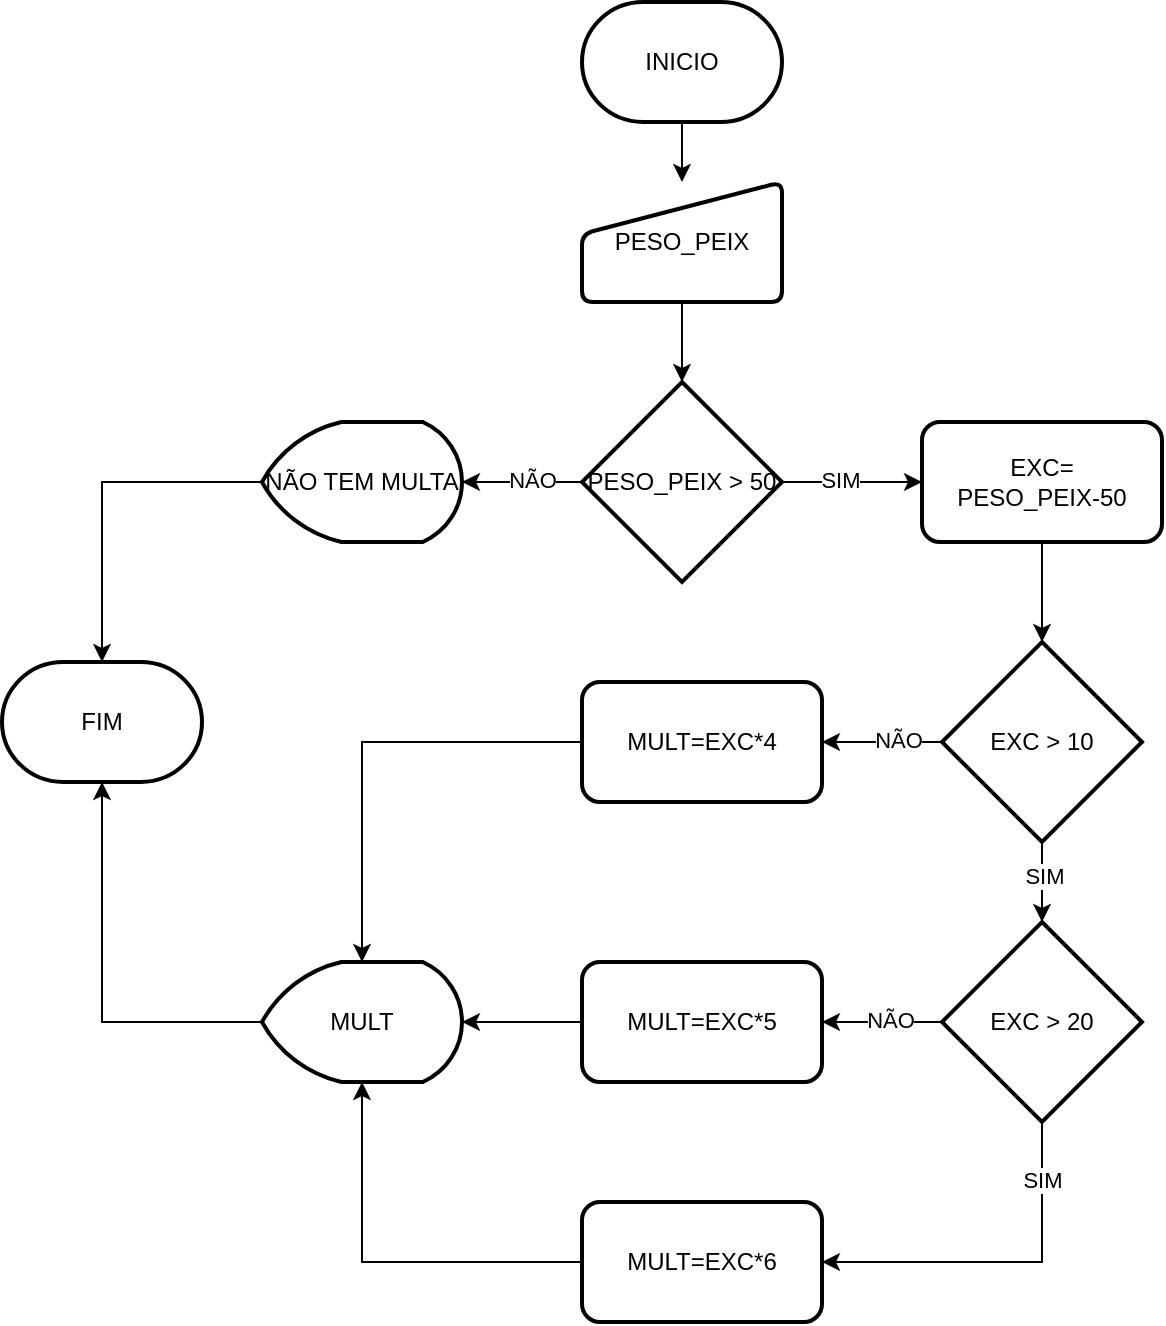 <mxfile version="21.0.6" type="device"><diagram name="Page-1" id="MLmJ8ouGC_UwntIFxa5F"><mxGraphModel dx="989" dy="1646" grid="1" gridSize="10" guides="1" tooltips="1" connect="1" arrows="1" fold="1" page="1" pageScale="1" pageWidth="850" pageHeight="1100" math="0" shadow="0"><root><mxCell id="0"/><mxCell id="1" parent="0"/><mxCell id="FImV92Xe-6mC5XPBTI3O-37" value="" style="edgeStyle=orthogonalEdgeStyle;rounded=0;orthogonalLoop=1;jettySize=auto;html=1;" edge="1" parent="1" source="FImV92Xe-6mC5XPBTI3O-1" target="FImV92Xe-6mC5XPBTI3O-2"><mxGeometry relative="1" as="geometry"/></mxCell><mxCell id="FImV92Xe-6mC5XPBTI3O-1" value="INICIO" style="strokeWidth=2;html=1;shape=mxgraph.flowchart.terminator;whiteSpace=wrap;" vertex="1" parent="1"><mxGeometry x="370" width="100" height="60" as="geometry"/></mxCell><mxCell id="FImV92Xe-6mC5XPBTI3O-38" value="" style="edgeStyle=orthogonalEdgeStyle;rounded=0;orthogonalLoop=1;jettySize=auto;html=1;" edge="1" parent="1" source="FImV92Xe-6mC5XPBTI3O-2" target="FImV92Xe-6mC5XPBTI3O-3"><mxGeometry relative="1" as="geometry"/></mxCell><mxCell id="FImV92Xe-6mC5XPBTI3O-2" value="PESO_PEIX" style="html=1;strokeWidth=2;shape=manualInput;whiteSpace=wrap;rounded=1;size=26;arcSize=11;" vertex="1" parent="1"><mxGeometry x="370" y="90" width="100" height="60" as="geometry"/></mxCell><mxCell id="FImV92Xe-6mC5XPBTI3O-12" value="" style="edgeStyle=orthogonalEdgeStyle;rounded=0;orthogonalLoop=1;jettySize=auto;html=1;" edge="1" parent="1" source="FImV92Xe-6mC5XPBTI3O-3" target="FImV92Xe-6mC5XPBTI3O-11"><mxGeometry relative="1" as="geometry"/></mxCell><mxCell id="FImV92Xe-6mC5XPBTI3O-41" value="SIM" style="edgeLabel;html=1;align=center;verticalAlign=middle;resizable=0;points=[];" vertex="1" connectable="0" parent="FImV92Xe-6mC5XPBTI3O-12"><mxGeometry x="-0.177" y="1" relative="1" as="geometry"><mxPoint as="offset"/></mxGeometry></mxCell><mxCell id="FImV92Xe-6mC5XPBTI3O-29" value="" style="edgeStyle=orthogonalEdgeStyle;rounded=0;orthogonalLoop=1;jettySize=auto;html=1;" edge="1" parent="1" source="FImV92Xe-6mC5XPBTI3O-3" target="FImV92Xe-6mC5XPBTI3O-28"><mxGeometry relative="1" as="geometry"/></mxCell><mxCell id="FImV92Xe-6mC5XPBTI3O-47" value="NÃO" style="edgeLabel;html=1;align=center;verticalAlign=middle;resizable=0;points=[];" vertex="1" connectable="0" parent="FImV92Xe-6mC5XPBTI3O-29"><mxGeometry x="-0.187" y="2" relative="1" as="geometry"><mxPoint x="-1" y="-3" as="offset"/></mxGeometry></mxCell><mxCell id="FImV92Xe-6mC5XPBTI3O-3" value="PESO_PEIX &amp;gt; 50" style="strokeWidth=2;html=1;shape=mxgraph.flowchart.decision;whiteSpace=wrap;" vertex="1" parent="1"><mxGeometry x="370" y="190" width="100" height="100" as="geometry"/></mxCell><mxCell id="FImV92Xe-6mC5XPBTI3O-42" value="" style="edgeStyle=orthogonalEdgeStyle;rounded=0;orthogonalLoop=1;jettySize=auto;html=1;" edge="1" parent="1" source="FImV92Xe-6mC5XPBTI3O-11" target="FImV92Xe-6mC5XPBTI3O-15"><mxGeometry relative="1" as="geometry"/></mxCell><mxCell id="FImV92Xe-6mC5XPBTI3O-11" value="&lt;div&gt;EXC=&lt;/div&gt;&lt;div&gt;PESO_PEIX-50&lt;br&gt;&lt;/div&gt;" style="rounded=1;whiteSpace=wrap;html=1;strokeWidth=2;" vertex="1" parent="1"><mxGeometry x="540" y="210" width="120" height="60" as="geometry"/></mxCell><mxCell id="FImV92Xe-6mC5XPBTI3O-17" value="" style="edgeStyle=orthogonalEdgeStyle;rounded=0;orthogonalLoop=1;jettySize=auto;html=1;" edge="1" parent="1" source="FImV92Xe-6mC5XPBTI3O-15" target="FImV92Xe-6mC5XPBTI3O-16"><mxGeometry relative="1" as="geometry"/></mxCell><mxCell id="FImV92Xe-6mC5XPBTI3O-44" value="SIM" style="edgeLabel;html=1;align=center;verticalAlign=middle;resizable=0;points=[];" vertex="1" connectable="0" parent="FImV92Xe-6mC5XPBTI3O-17"><mxGeometry x="-0.183" y="1" relative="1" as="geometry"><mxPoint as="offset"/></mxGeometry></mxCell><mxCell id="FImV92Xe-6mC5XPBTI3O-21" value="" style="edgeStyle=orthogonalEdgeStyle;rounded=0;orthogonalLoop=1;jettySize=auto;html=1;" edge="1" parent="1" source="FImV92Xe-6mC5XPBTI3O-15" target="FImV92Xe-6mC5XPBTI3O-20"><mxGeometry relative="1" as="geometry"/></mxCell><mxCell id="FImV92Xe-6mC5XPBTI3O-43" value="NÃO" style="edgeLabel;html=1;align=center;verticalAlign=middle;resizable=0;points=[];" vertex="1" connectable="0" parent="FImV92Xe-6mC5XPBTI3O-21"><mxGeometry x="-0.244" y="-1" relative="1" as="geometry"><mxPoint as="offset"/></mxGeometry></mxCell><mxCell id="FImV92Xe-6mC5XPBTI3O-15" value="EXC &amp;gt; 10" style="strokeWidth=2;html=1;shape=mxgraph.flowchart.decision;whiteSpace=wrap;" vertex="1" parent="1"><mxGeometry x="550" y="320" width="100" height="100" as="geometry"/></mxCell><mxCell id="FImV92Xe-6mC5XPBTI3O-23" value="" style="edgeStyle=orthogonalEdgeStyle;rounded=0;orthogonalLoop=1;jettySize=auto;html=1;" edge="1" parent="1" source="FImV92Xe-6mC5XPBTI3O-16" target="FImV92Xe-6mC5XPBTI3O-22"><mxGeometry relative="1" as="geometry"/></mxCell><mxCell id="FImV92Xe-6mC5XPBTI3O-45" value="NÃO" style="edgeLabel;html=1;align=center;verticalAlign=middle;resizable=0;points=[];" vertex="1" connectable="0" parent="FImV92Xe-6mC5XPBTI3O-23"><mxGeometry x="-0.133" y="-1" relative="1" as="geometry"><mxPoint as="offset"/></mxGeometry></mxCell><mxCell id="FImV92Xe-6mC5XPBTI3O-25" value="" style="edgeStyle=orthogonalEdgeStyle;rounded=0;orthogonalLoop=1;jettySize=auto;html=1;" edge="1" parent="1" source="FImV92Xe-6mC5XPBTI3O-16" target="FImV92Xe-6mC5XPBTI3O-24"><mxGeometry relative="1" as="geometry"><Array as="points"><mxPoint x="600" y="630"/></Array></mxGeometry></mxCell><mxCell id="FImV92Xe-6mC5XPBTI3O-46" value="SIM" style="edgeLabel;html=1;align=center;verticalAlign=middle;resizable=0;points=[];" vertex="1" connectable="0" parent="FImV92Xe-6mC5XPBTI3O-25"><mxGeometry x="-0.678" relative="1" as="geometry"><mxPoint as="offset"/></mxGeometry></mxCell><mxCell id="FImV92Xe-6mC5XPBTI3O-16" value="EXC &amp;gt; 20" style="strokeWidth=2;html=1;shape=mxgraph.flowchart.decision;whiteSpace=wrap;" vertex="1" parent="1"><mxGeometry x="550" y="460" width="100" height="100" as="geometry"/></mxCell><mxCell id="FImV92Xe-6mC5XPBTI3O-31" style="edgeStyle=orthogonalEdgeStyle;rounded=0;orthogonalLoop=1;jettySize=auto;html=1;entryX=0.5;entryY=0;entryDx=0;entryDy=0;entryPerimeter=0;" edge="1" parent="1" source="FImV92Xe-6mC5XPBTI3O-20" target="FImV92Xe-6mC5XPBTI3O-30"><mxGeometry relative="1" as="geometry"/></mxCell><mxCell id="FImV92Xe-6mC5XPBTI3O-20" value="MULT=EXC*4" style="rounded=1;whiteSpace=wrap;html=1;strokeWidth=2;" vertex="1" parent="1"><mxGeometry x="370" y="340" width="120" height="60" as="geometry"/></mxCell><mxCell id="FImV92Xe-6mC5XPBTI3O-32" style="edgeStyle=orthogonalEdgeStyle;rounded=0;orthogonalLoop=1;jettySize=auto;html=1;entryX=1;entryY=0.5;entryDx=0;entryDy=0;entryPerimeter=0;" edge="1" parent="1" source="FImV92Xe-6mC5XPBTI3O-22" target="FImV92Xe-6mC5XPBTI3O-30"><mxGeometry relative="1" as="geometry"/></mxCell><mxCell id="FImV92Xe-6mC5XPBTI3O-22" value="MULT=EXC*5" style="rounded=1;whiteSpace=wrap;html=1;strokeWidth=2;" vertex="1" parent="1"><mxGeometry x="370" y="480" width="120" height="60" as="geometry"/></mxCell><mxCell id="FImV92Xe-6mC5XPBTI3O-33" style="edgeStyle=orthogonalEdgeStyle;rounded=0;orthogonalLoop=1;jettySize=auto;html=1;entryX=0.5;entryY=1;entryDx=0;entryDy=0;entryPerimeter=0;" edge="1" parent="1" source="FImV92Xe-6mC5XPBTI3O-24" target="FImV92Xe-6mC5XPBTI3O-30"><mxGeometry relative="1" as="geometry"/></mxCell><mxCell id="FImV92Xe-6mC5XPBTI3O-24" value="MULT=EXC*6" style="rounded=1;whiteSpace=wrap;html=1;strokeWidth=2;" vertex="1" parent="1"><mxGeometry x="370" y="600" width="120" height="60" as="geometry"/></mxCell><mxCell id="FImV92Xe-6mC5XPBTI3O-35" style="edgeStyle=orthogonalEdgeStyle;rounded=0;orthogonalLoop=1;jettySize=auto;html=1;entryX=0.5;entryY=0;entryDx=0;entryDy=0;entryPerimeter=0;" edge="1" parent="1" source="FImV92Xe-6mC5XPBTI3O-28" target="FImV92Xe-6mC5XPBTI3O-34"><mxGeometry relative="1" as="geometry"/></mxCell><mxCell id="FImV92Xe-6mC5XPBTI3O-28" value="NÃO TEM MULTA" style="strokeWidth=2;html=1;shape=mxgraph.flowchart.display;whiteSpace=wrap;" vertex="1" parent="1"><mxGeometry x="210" y="210" width="100" height="60" as="geometry"/></mxCell><mxCell id="FImV92Xe-6mC5XPBTI3O-36" style="edgeStyle=orthogonalEdgeStyle;rounded=0;orthogonalLoop=1;jettySize=auto;html=1;entryX=0.5;entryY=1;entryDx=0;entryDy=0;entryPerimeter=0;" edge="1" parent="1" source="FImV92Xe-6mC5XPBTI3O-30" target="FImV92Xe-6mC5XPBTI3O-34"><mxGeometry relative="1" as="geometry"/></mxCell><mxCell id="FImV92Xe-6mC5XPBTI3O-30" value="MULT" style="strokeWidth=2;html=1;shape=mxgraph.flowchart.display;whiteSpace=wrap;" vertex="1" parent="1"><mxGeometry x="210" y="480" width="100" height="60" as="geometry"/></mxCell><mxCell id="FImV92Xe-6mC5XPBTI3O-34" value="FIM" style="strokeWidth=2;html=1;shape=mxgraph.flowchart.terminator;whiteSpace=wrap;" vertex="1" parent="1"><mxGeometry x="80" y="330" width="100" height="60" as="geometry"/></mxCell></root></mxGraphModel></diagram></mxfile>